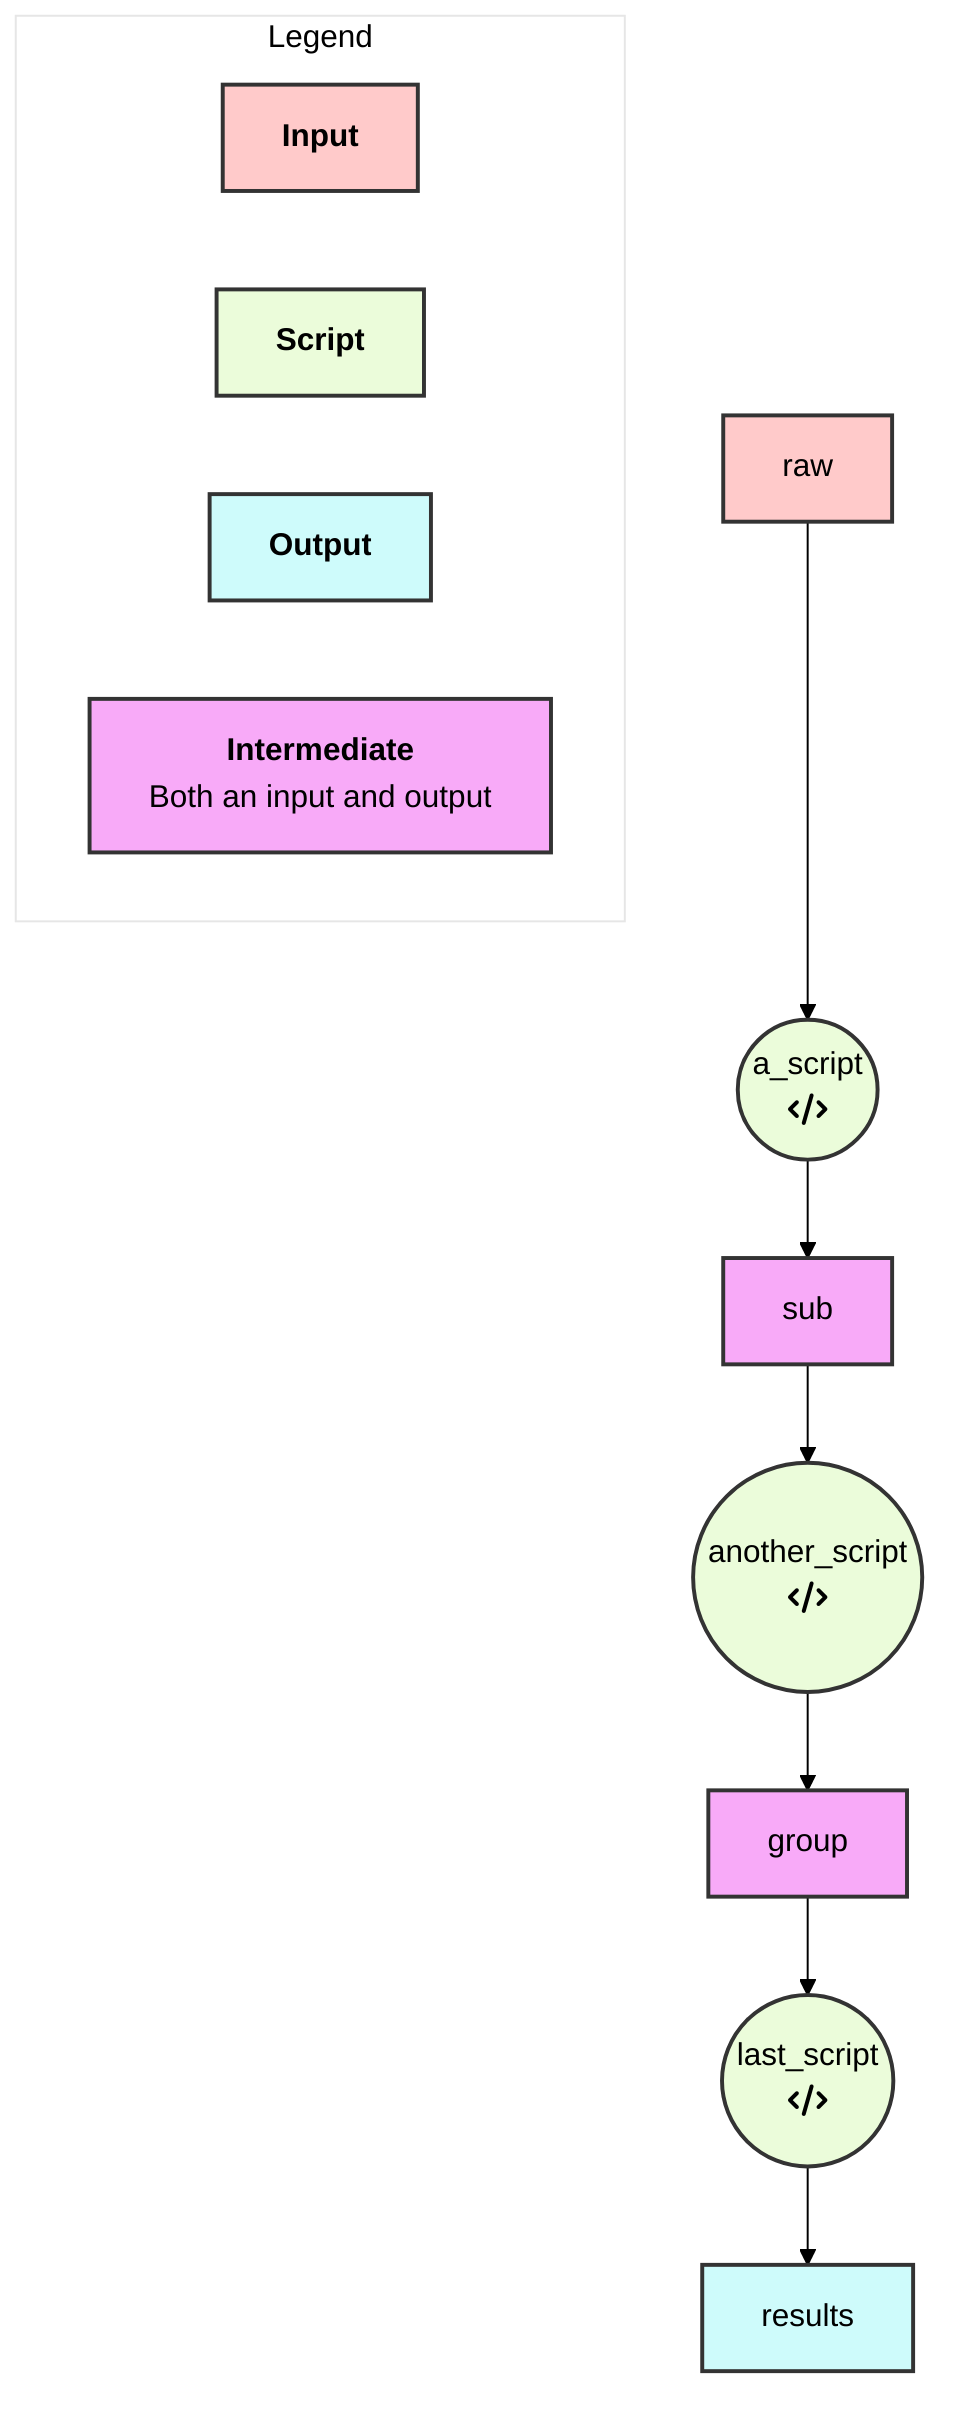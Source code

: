 %%{init: {'theme':'base', 'themeVariables': {
  'primaryColor': '#ffcaca',
  'primaryTextColor': '#000',
  'primaryBorderColor': '#000000',
  'lineColor': '#000000',
  'tertiaryColor': '#fff'
}}}%%
graph TD
classDef lightRed fill:#ffcaca,stroke:#333,stroke-width:2px;
classDef lightGreen fill:#ebfcda,stroke:#333,stroke-width:2px;
classDef lightBlue fill:#cefbfb,stroke:#333,stroke-width:2px;
classDef lightPurple fill:#f8aaf8,stroke:#333,stroke-width:2px;

subgraph Legend
    key1[<b>Input]:::lightRed
    key2[<b>Script]:::lightGreen
    key3[<b>Output]:::lightBlue
    key4[<b>Intermediate</b><br> Both an input and output]:::lightPurple
end
a_script(("a_script")):::lightGreen
a_script(("a_script
 fa:fa-code"))
raw --> a_script
a_script --> sub
last_script(("last_script")):::lightGreen
last_script(("last_script
 fa:fa-code"))
group --> last_script
last_script --> results
another_script(("another_script")):::lightGreen
another_script(("another_script
 fa:fa-code"))
sub --> another_script
another_script --> group
raw:::lightRed
sub:::lightPurple
group:::lightPurple
results:::lightBlue